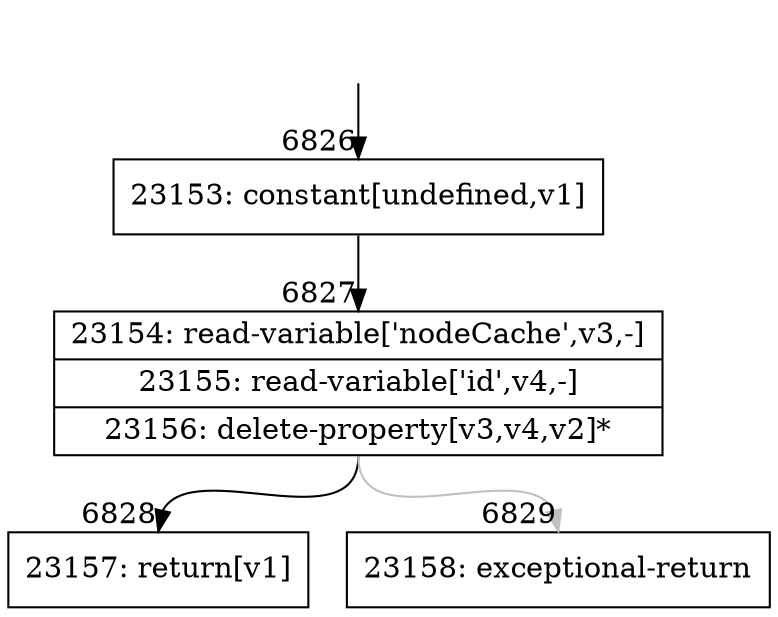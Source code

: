 digraph {
rankdir="TD"
BB_entry475[shape=none,label=""];
BB_entry475 -> BB6826 [tailport=s, headport=n, headlabel="    6826"]
BB6826 [shape=record label="{23153: constant[undefined,v1]}" ] 
BB6826 -> BB6827 [tailport=s, headport=n, headlabel="      6827"]
BB6827 [shape=record label="{23154: read-variable['nodeCache',v3,-]|23155: read-variable['id',v4,-]|23156: delete-property[v3,v4,v2]*}" ] 
BB6827 -> BB6828 [tailport=s, headport=n, headlabel="      6828"]
BB6827 -> BB6829 [tailport=s, headport=n, color=gray, headlabel="      6829"]
BB6828 [shape=record label="{23157: return[v1]}" ] 
BB6829 [shape=record label="{23158: exceptional-return}" ] 
//#$~ 11957
}
